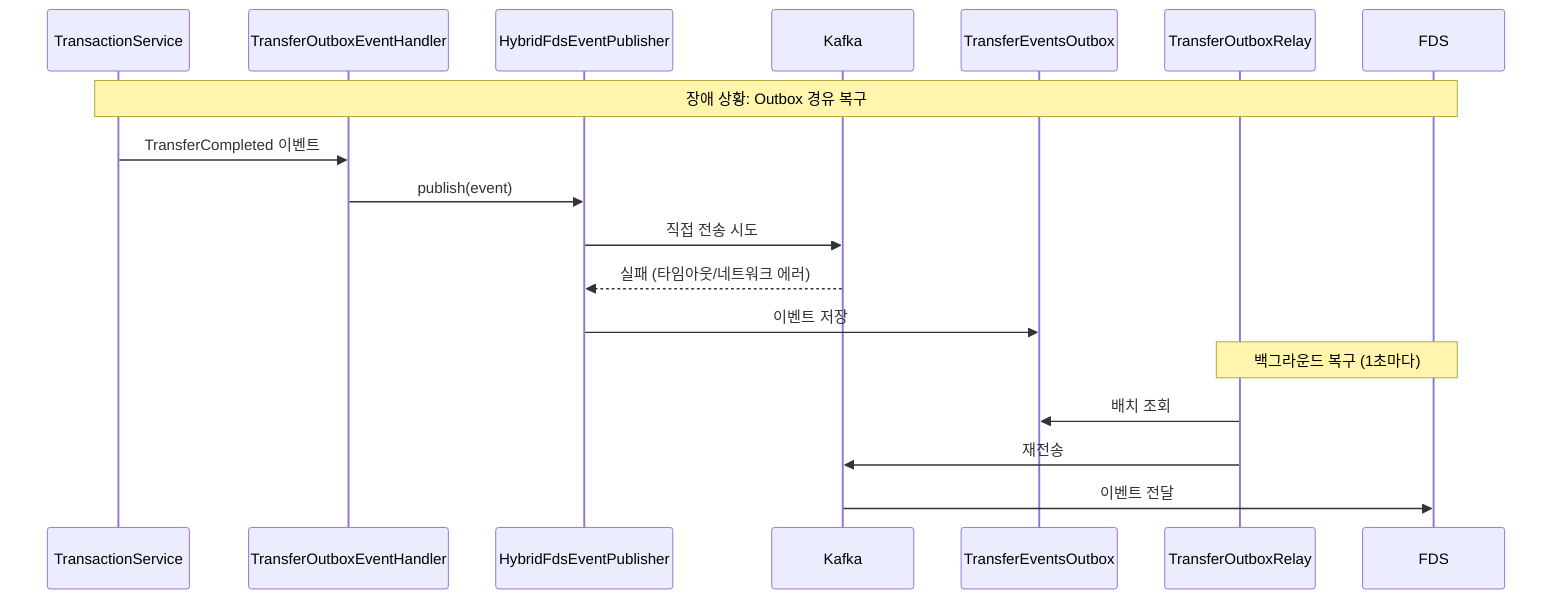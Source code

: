 sequenceDiagram
    participant TS as TransactionService
    participant TOH as TransferOutboxEventHandler
    participant HFEP as HybridFdsEventPublisher
    participant Kafka as Kafka
    participant TEO as TransferEventsOutbox
    participant TOR as TransferOutboxRelay
    participant FDS as FDS

    Note over TS, FDS: 장애 상황: Outbox 경유 복구
    TS->>TOH: TransferCompleted 이벤트
    TOH->>HFEP: publish(event)
    HFEP->>Kafka: 직접 전송 시도
    Kafka-->>HFEP: 실패 (타임아웃/네트워크 에러)
    HFEP->>TEO: 이벤트 저장

    Note over TOR, FDS: 백그라운드 복구 (1초마다)
    TOR->>TEO: 배치 조회
    TOR->>Kafka: 재전송
    Kafka->>FDS: 이벤트 전달